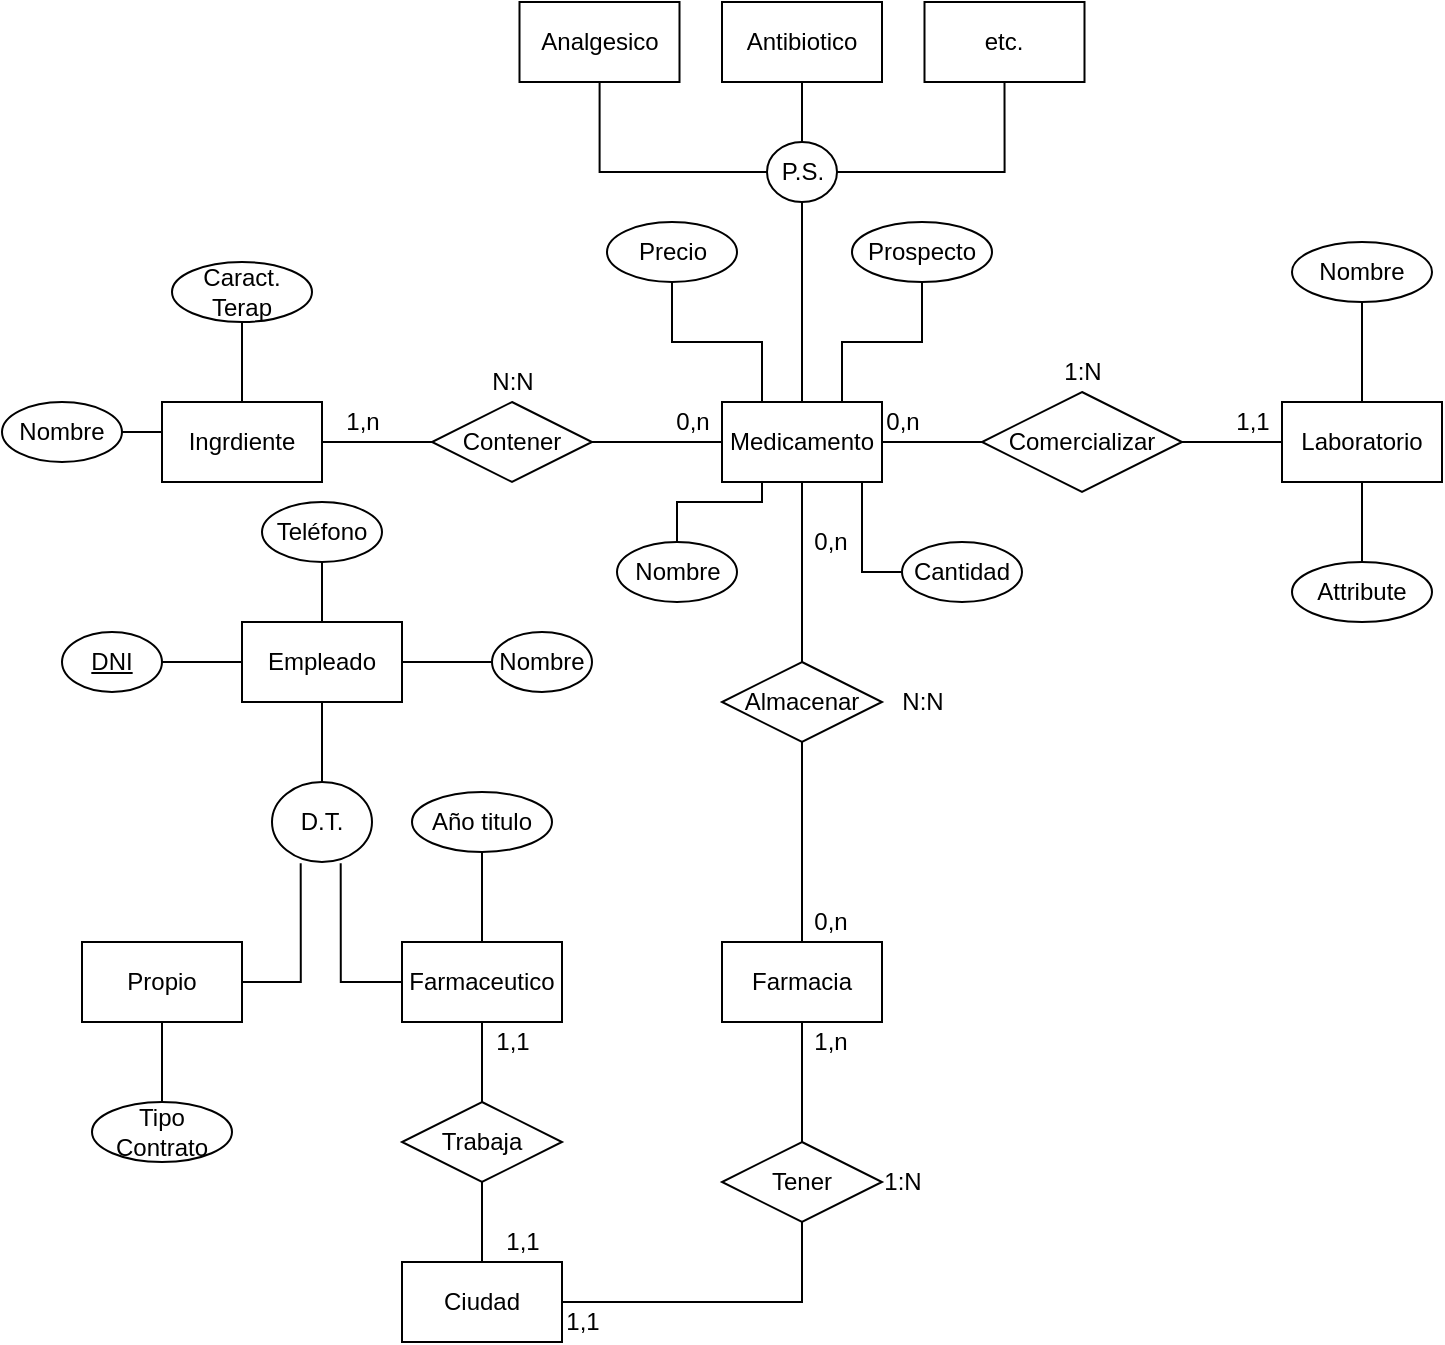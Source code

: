 <mxfile version="15.8.4" type="device"><diagram id="ZeA1U_tSoGq-x0ukpRqe" name="Página-1"><mxGraphModel dx="650" dy="514" grid="1" gridSize="10" guides="1" tooltips="1" connect="1" arrows="1" fold="1" page="1" pageScale="1" pageWidth="827" pageHeight="1169" math="0" shadow="0"><root><mxCell id="0"/><mxCell id="1" parent="0"/><mxCell id="0Kbhs-o6xPk6voCRrEeo-1" value="Empleado" style="rounded=0;whiteSpace=wrap;html=1;" vertex="1" parent="1"><mxGeometry x="120" y="310" width="80" height="40" as="geometry"/></mxCell><mxCell id="0Kbhs-o6xPk6voCRrEeo-3" value="" style="edgeStyle=orthogonalEdgeStyle;rounded=0;orthogonalLoop=1;jettySize=auto;html=1;endArrow=none;endFill=0;" edge="1" parent="1" source="0Kbhs-o6xPk6voCRrEeo-2" target="0Kbhs-o6xPk6voCRrEeo-1"><mxGeometry relative="1" as="geometry"/></mxCell><mxCell id="0Kbhs-o6xPk6voCRrEeo-2" value="D.T." style="ellipse;whiteSpace=wrap;html=1;" vertex="1" parent="1"><mxGeometry x="135" y="390" width="50" height="40" as="geometry"/></mxCell><mxCell id="0Kbhs-o6xPk6voCRrEeo-7" style="edgeStyle=orthogonalEdgeStyle;rounded=0;orthogonalLoop=1;jettySize=auto;html=1;entryX=0.687;entryY=1.017;entryDx=0;entryDy=0;entryPerimeter=0;endArrow=none;endFill=0;" edge="1" parent="1" source="0Kbhs-o6xPk6voCRrEeo-4" target="0Kbhs-o6xPk6voCRrEeo-2"><mxGeometry relative="1" as="geometry"/></mxCell><mxCell id="0Kbhs-o6xPk6voCRrEeo-4" value="Farmaceutico" style="whiteSpace=wrap;html=1;align=center;" vertex="1" parent="1"><mxGeometry x="200" y="470" width="80" height="40" as="geometry"/></mxCell><mxCell id="0Kbhs-o6xPk6voCRrEeo-6" style="edgeStyle=orthogonalEdgeStyle;rounded=0;orthogonalLoop=1;jettySize=auto;html=1;entryX=0.287;entryY=1.017;entryDx=0;entryDy=0;entryPerimeter=0;endArrow=none;endFill=0;" edge="1" parent="1" source="0Kbhs-o6xPk6voCRrEeo-5" target="0Kbhs-o6xPk6voCRrEeo-2"><mxGeometry relative="1" as="geometry"/></mxCell><mxCell id="0Kbhs-o6xPk6voCRrEeo-5" value="Propio" style="whiteSpace=wrap;html=1;align=center;" vertex="1" parent="1"><mxGeometry x="40" y="470" width="80" height="40" as="geometry"/></mxCell><mxCell id="0Kbhs-o6xPk6voCRrEeo-20" style="edgeStyle=orthogonalEdgeStyle;rounded=0;orthogonalLoop=1;jettySize=auto;html=1;endArrow=none;endFill=0;entryX=0.5;entryY=1;entryDx=0;entryDy=0;" edge="1" parent="1" source="0Kbhs-o6xPk6voCRrEeo-9" target="0Kbhs-o6xPk6voCRrEeo-18"><mxGeometry relative="1" as="geometry"><mxPoint x="410" y="540" as="targetPoint"/></mxGeometry></mxCell><mxCell id="0Kbhs-o6xPk6voCRrEeo-9" value="Ciudad" style="rounded=0;whiteSpace=wrap;html=1;" vertex="1" parent="1"><mxGeometry x="200" y="630" width="80" height="40" as="geometry"/></mxCell><mxCell id="0Kbhs-o6xPk6voCRrEeo-12" value="" style="edgeStyle=orthogonalEdgeStyle;rounded=0;orthogonalLoop=1;jettySize=auto;html=1;endArrow=none;endFill=0;" edge="1" parent="1" source="0Kbhs-o6xPk6voCRrEeo-10" target="0Kbhs-o6xPk6voCRrEeo-9"><mxGeometry relative="1" as="geometry"/></mxCell><mxCell id="0Kbhs-o6xPk6voCRrEeo-14" value="" style="edgeStyle=orthogonalEdgeStyle;rounded=0;orthogonalLoop=1;jettySize=auto;html=1;endArrow=none;endFill=0;" edge="1" parent="1" source="0Kbhs-o6xPk6voCRrEeo-10" target="0Kbhs-o6xPk6voCRrEeo-4"><mxGeometry relative="1" as="geometry"/></mxCell><mxCell id="0Kbhs-o6xPk6voCRrEeo-10" value="Trabaja" style="rhombus;whiteSpace=wrap;html=1;" vertex="1" parent="1"><mxGeometry x="200" y="550" width="80" height="40" as="geometry"/></mxCell><mxCell id="0Kbhs-o6xPk6voCRrEeo-21" value="" style="edgeStyle=orthogonalEdgeStyle;rounded=0;orthogonalLoop=1;jettySize=auto;html=1;endArrow=none;endFill=0;" edge="1" parent="1" source="0Kbhs-o6xPk6voCRrEeo-18" target="0Kbhs-o6xPk6voCRrEeo-19"><mxGeometry relative="1" as="geometry"/></mxCell><mxCell id="0Kbhs-o6xPk6voCRrEeo-18" value="Tener" style="rhombus;whiteSpace=wrap;html=1;" vertex="1" parent="1"><mxGeometry x="360" y="570" width="80" height="40" as="geometry"/></mxCell><mxCell id="0Kbhs-o6xPk6voCRrEeo-19" value="Farmacia" style="rounded=0;whiteSpace=wrap;html=1;" vertex="1" parent="1"><mxGeometry x="360" y="470" width="80" height="40" as="geometry"/></mxCell><mxCell id="0Kbhs-o6xPk6voCRrEeo-22" value="1,n" style="text;html=1;align=center;verticalAlign=middle;resizable=0;points=[];autosize=1;strokeColor=none;fillColor=none;" vertex="1" parent="1"><mxGeometry x="399" y="510" width="30" height="20" as="geometry"/></mxCell><mxCell id="0Kbhs-o6xPk6voCRrEeo-23" value="1,1" style="text;html=1;align=center;verticalAlign=middle;resizable=0;points=[];autosize=1;strokeColor=none;fillColor=none;" vertex="1" parent="1"><mxGeometry x="275" y="650" width="30" height="20" as="geometry"/></mxCell><mxCell id="0Kbhs-o6xPk6voCRrEeo-24" value="1,1" style="text;html=1;align=center;verticalAlign=middle;resizable=0;points=[];autosize=1;strokeColor=none;fillColor=none;" vertex="1" parent="1"><mxGeometry x="245" y="610" width="30" height="20" as="geometry"/></mxCell><mxCell id="0Kbhs-o6xPk6voCRrEeo-25" value="1,1" style="text;html=1;align=center;verticalAlign=middle;resizable=0;points=[];autosize=1;strokeColor=none;fillColor=none;" vertex="1" parent="1"><mxGeometry x="240" y="510" width="30" height="20" as="geometry"/></mxCell><mxCell id="0Kbhs-o6xPk6voCRrEeo-28" value="" style="edgeStyle=orthogonalEdgeStyle;rounded=0;orthogonalLoop=1;jettySize=auto;html=1;endArrow=none;endFill=0;" edge="1" parent="1" source="0Kbhs-o6xPk6voCRrEeo-26" target="0Kbhs-o6xPk6voCRrEeo-27"><mxGeometry relative="1" as="geometry"/></mxCell><mxCell id="0Kbhs-o6xPk6voCRrEeo-29" value="" style="edgeStyle=orthogonalEdgeStyle;rounded=0;orthogonalLoop=1;jettySize=auto;html=1;endArrow=none;endFill=0;" edge="1" parent="1" source="0Kbhs-o6xPk6voCRrEeo-26"><mxGeometry relative="1" as="geometry"><mxPoint x="400" y="470" as="targetPoint"/></mxGeometry></mxCell><mxCell id="0Kbhs-o6xPk6voCRrEeo-26" value="Almacenar" style="rhombus;whiteSpace=wrap;html=1;" vertex="1" parent="1"><mxGeometry x="360" y="330" width="80" height="40" as="geometry"/></mxCell><mxCell id="0Kbhs-o6xPk6voCRrEeo-44" value="" style="edgeStyle=orthogonalEdgeStyle;rounded=0;orthogonalLoop=1;jettySize=auto;html=1;endArrow=none;endFill=0;" edge="1" parent="1" source="0Kbhs-o6xPk6voCRrEeo-27" target="0Kbhs-o6xPk6voCRrEeo-43"><mxGeometry relative="1" as="geometry"/></mxCell><mxCell id="0Kbhs-o6xPk6voCRrEeo-27" value="Medicamento" style="rounded=0;whiteSpace=wrap;html=1;" vertex="1" parent="1"><mxGeometry x="360" y="200" width="80" height="40" as="geometry"/></mxCell><mxCell id="0Kbhs-o6xPk6voCRrEeo-31" style="edgeStyle=orthogonalEdgeStyle;rounded=0;orthogonalLoop=1;jettySize=auto;html=1;entryX=0.25;entryY=0;entryDx=0;entryDy=0;endArrow=none;endFill=0;exitX=0.5;exitY=1;exitDx=0;exitDy=0;" edge="1" parent="1" source="0Kbhs-o6xPk6voCRrEeo-30" target="0Kbhs-o6xPk6voCRrEeo-27"><mxGeometry relative="1" as="geometry"/></mxCell><mxCell id="0Kbhs-o6xPk6voCRrEeo-30" value="Precio" style="ellipse;whiteSpace=wrap;html=1;align=center;" vertex="1" parent="1"><mxGeometry x="302.5" y="110" width="65" height="30" as="geometry"/></mxCell><mxCell id="0Kbhs-o6xPk6voCRrEeo-32" value="0,n" style="text;html=1;align=center;verticalAlign=middle;resizable=0;points=[];autosize=1;strokeColor=none;fillColor=none;" vertex="1" parent="1"><mxGeometry x="399" y="260" width="30" height="20" as="geometry"/></mxCell><mxCell id="0Kbhs-o6xPk6voCRrEeo-33" value="0,n" style="text;html=1;align=center;verticalAlign=middle;resizable=0;points=[];autosize=1;strokeColor=none;fillColor=none;" vertex="1" parent="1"><mxGeometry x="399" y="450" width="30" height="20" as="geometry"/></mxCell><mxCell id="0Kbhs-o6xPk6voCRrEeo-34" value="Laboratorio" style="rounded=0;whiteSpace=wrap;html=1;" vertex="1" parent="1"><mxGeometry x="640" y="200" width="80" height="40" as="geometry"/></mxCell><mxCell id="0Kbhs-o6xPk6voCRrEeo-36" value="" style="edgeStyle=orthogonalEdgeStyle;rounded=0;orthogonalLoop=1;jettySize=auto;html=1;endArrow=none;endFill=0;" edge="1" parent="1" source="0Kbhs-o6xPk6voCRrEeo-35" target="0Kbhs-o6xPk6voCRrEeo-34"><mxGeometry relative="1" as="geometry"/></mxCell><mxCell id="0Kbhs-o6xPk6voCRrEeo-37" value="" style="edgeStyle=orthogonalEdgeStyle;rounded=0;orthogonalLoop=1;jettySize=auto;html=1;endArrow=none;endFill=0;entryX=1;entryY=0.5;entryDx=0;entryDy=0;" edge="1" parent="1" source="0Kbhs-o6xPk6voCRrEeo-35" target="0Kbhs-o6xPk6voCRrEeo-27"><mxGeometry relative="1" as="geometry"/></mxCell><mxCell id="0Kbhs-o6xPk6voCRrEeo-35" value="Comercializar" style="rhombus;whiteSpace=wrap;html=1;" vertex="1" parent="1"><mxGeometry x="490" y="195" width="100" height="50" as="geometry"/></mxCell><mxCell id="0Kbhs-o6xPk6voCRrEeo-38" value="0,n" style="text;html=1;align=center;verticalAlign=middle;resizable=0;points=[];autosize=1;strokeColor=none;fillColor=none;" vertex="1" parent="1"><mxGeometry x="435" y="200" width="30" height="20" as="geometry"/></mxCell><mxCell id="0Kbhs-o6xPk6voCRrEeo-39" value="1,1" style="text;html=1;align=center;verticalAlign=middle;resizable=0;points=[];autosize=1;strokeColor=none;fillColor=none;" vertex="1" parent="1"><mxGeometry x="610" y="200" width="30" height="20" as="geometry"/></mxCell><mxCell id="0Kbhs-o6xPk6voCRrEeo-40" value="1:N" style="text;html=1;align=center;verticalAlign=middle;resizable=0;points=[];autosize=1;strokeColor=none;fillColor=none;" vertex="1" parent="1"><mxGeometry x="525" y="175" width="30" height="20" as="geometry"/></mxCell><mxCell id="0Kbhs-o6xPk6voCRrEeo-41" value="N:N" style="text;html=1;align=center;verticalAlign=middle;resizable=0;points=[];autosize=1;strokeColor=none;fillColor=none;" vertex="1" parent="1"><mxGeometry x="440" y="340" width="40" height="20" as="geometry"/></mxCell><mxCell id="0Kbhs-o6xPk6voCRrEeo-42" value="1:N" style="text;html=1;align=center;verticalAlign=middle;resizable=0;points=[];autosize=1;strokeColor=none;fillColor=none;" vertex="1" parent="1"><mxGeometry x="435" y="580" width="30" height="20" as="geometry"/></mxCell><mxCell id="0Kbhs-o6xPk6voCRrEeo-43" value="P.S." style="ellipse;whiteSpace=wrap;html=1;" vertex="1" parent="1"><mxGeometry x="382.5" y="70" width="35" height="30" as="geometry"/></mxCell><mxCell id="0Kbhs-o6xPk6voCRrEeo-52" style="edgeStyle=orthogonalEdgeStyle;rounded=0;orthogonalLoop=1;jettySize=auto;html=1;entryX=0;entryY=0.5;entryDx=0;entryDy=0;endArrow=none;endFill=0;" edge="1" parent="1" source="0Kbhs-o6xPk6voCRrEeo-47" target="0Kbhs-o6xPk6voCRrEeo-43"><mxGeometry relative="1" as="geometry"><Array as="points"><mxPoint x="299" y="85"/></Array></mxGeometry></mxCell><mxCell id="0Kbhs-o6xPk6voCRrEeo-47" value="Analgesico" style="whiteSpace=wrap;html=1;align=center;" vertex="1" parent="1"><mxGeometry x="258.75" width="80" height="40" as="geometry"/></mxCell><mxCell id="0Kbhs-o6xPk6voCRrEeo-51" value="" style="edgeStyle=orthogonalEdgeStyle;rounded=0;orthogonalLoop=1;jettySize=auto;html=1;endArrow=none;endFill=0;" edge="1" parent="1" source="0Kbhs-o6xPk6voCRrEeo-48" target="0Kbhs-o6xPk6voCRrEeo-43"><mxGeometry relative="1" as="geometry"/></mxCell><mxCell id="0Kbhs-o6xPk6voCRrEeo-48" value="Antibiotico" style="whiteSpace=wrap;html=1;align=center;" vertex="1" parent="1"><mxGeometry x="360" width="80" height="40" as="geometry"/></mxCell><mxCell id="0Kbhs-o6xPk6voCRrEeo-50" style="edgeStyle=orthogonalEdgeStyle;rounded=0;orthogonalLoop=1;jettySize=auto;html=1;entryX=1;entryY=0.5;entryDx=0;entryDy=0;endArrow=none;endFill=0;exitX=0.5;exitY=1;exitDx=0;exitDy=0;" edge="1" parent="1" source="0Kbhs-o6xPk6voCRrEeo-49" target="0Kbhs-o6xPk6voCRrEeo-43"><mxGeometry relative="1" as="geometry"/></mxCell><mxCell id="0Kbhs-o6xPk6voCRrEeo-49" value="etc." style="whiteSpace=wrap;html=1;align=center;" vertex="1" parent="1"><mxGeometry x="461.25" width="80" height="40" as="geometry"/></mxCell><mxCell id="0Kbhs-o6xPk6voCRrEeo-53" value="Ingrdiente" style="whiteSpace=wrap;html=1;" vertex="1" parent="1"><mxGeometry x="80" y="200" width="80" height="40" as="geometry"/></mxCell><mxCell id="0Kbhs-o6xPk6voCRrEeo-56" style="edgeStyle=orthogonalEdgeStyle;rounded=0;orthogonalLoop=1;jettySize=auto;html=1;endArrow=none;endFill=0;" edge="1" parent="1" source="0Kbhs-o6xPk6voCRrEeo-54"><mxGeometry relative="1" as="geometry"><mxPoint x="360" y="220" as="targetPoint"/></mxGeometry></mxCell><mxCell id="0Kbhs-o6xPk6voCRrEeo-57" style="edgeStyle=orthogonalEdgeStyle;rounded=0;orthogonalLoop=1;jettySize=auto;html=1;entryX=1;entryY=0.5;entryDx=0;entryDy=0;endArrow=none;endFill=0;" edge="1" parent="1" source="0Kbhs-o6xPk6voCRrEeo-54" target="0Kbhs-o6xPk6voCRrEeo-53"><mxGeometry relative="1" as="geometry"/></mxCell><mxCell id="0Kbhs-o6xPk6voCRrEeo-54" value="Contener" style="rhombus;whiteSpace=wrap;html=1;" vertex="1" parent="1"><mxGeometry x="215" y="200" width="80" height="40" as="geometry"/></mxCell><mxCell id="0Kbhs-o6xPk6voCRrEeo-60" value="1,n" style="text;html=1;align=center;verticalAlign=middle;resizable=0;points=[];autosize=1;strokeColor=none;fillColor=none;" vertex="1" parent="1"><mxGeometry x="165" y="200" width="30" height="20" as="geometry"/></mxCell><mxCell id="0Kbhs-o6xPk6voCRrEeo-61" value="0,n" style="text;html=1;align=center;verticalAlign=middle;resizable=0;points=[];autosize=1;strokeColor=none;fillColor=none;" vertex="1" parent="1"><mxGeometry x="330" y="200" width="30" height="20" as="geometry"/></mxCell><mxCell id="0Kbhs-o6xPk6voCRrEeo-62" value="N:N" style="text;html=1;align=center;verticalAlign=middle;resizable=0;points=[];autosize=1;strokeColor=none;fillColor=none;" vertex="1" parent="1"><mxGeometry x="235" y="180" width="40" height="20" as="geometry"/></mxCell><mxCell id="0Kbhs-o6xPk6voCRrEeo-65" style="edgeStyle=orthogonalEdgeStyle;rounded=0;orthogonalLoop=1;jettySize=auto;html=1;entryX=0.25;entryY=1;entryDx=0;entryDy=0;endArrow=none;endFill=0;" edge="1" parent="1" source="0Kbhs-o6xPk6voCRrEeo-64" target="0Kbhs-o6xPk6voCRrEeo-27"><mxGeometry relative="1" as="geometry"/></mxCell><mxCell id="0Kbhs-o6xPk6voCRrEeo-64" value="Nombre" style="ellipse;whiteSpace=wrap;html=1;align=center;" vertex="1" parent="1"><mxGeometry x="307.5" y="270" width="60" height="30" as="geometry"/></mxCell><mxCell id="0Kbhs-o6xPk6voCRrEeo-67" style="edgeStyle=orthogonalEdgeStyle;rounded=0;orthogonalLoop=1;jettySize=auto;html=1;entryX=0.75;entryY=0;entryDx=0;entryDy=0;endArrow=none;endFill=0;" edge="1" parent="1" source="0Kbhs-o6xPk6voCRrEeo-66" target="0Kbhs-o6xPk6voCRrEeo-27"><mxGeometry relative="1" as="geometry"/></mxCell><mxCell id="0Kbhs-o6xPk6voCRrEeo-66" value="Prospecto" style="ellipse;whiteSpace=wrap;html=1;align=center;" vertex="1" parent="1"><mxGeometry x="425" y="110" width="70" height="30" as="geometry"/></mxCell><mxCell id="0Kbhs-o6xPk6voCRrEeo-69" style="edgeStyle=orthogonalEdgeStyle;rounded=0;orthogonalLoop=1;jettySize=auto;html=1;endArrow=none;endFill=0;" edge="1" parent="1" source="0Kbhs-o6xPk6voCRrEeo-68"><mxGeometry relative="1" as="geometry"><mxPoint x="430" y="240" as="targetPoint"/><Array as="points"><mxPoint x="430" y="285"/><mxPoint x="430" y="240"/><mxPoint x="414" y="240"/></Array></mxGeometry></mxCell><mxCell id="0Kbhs-o6xPk6voCRrEeo-68" value="Cantidad" style="ellipse;whiteSpace=wrap;html=1;align=center;" vertex="1" parent="1"><mxGeometry x="450" y="270" width="60" height="30" as="geometry"/></mxCell><mxCell id="0Kbhs-o6xPk6voCRrEeo-71" value="" style="edgeStyle=orthogonalEdgeStyle;rounded=0;orthogonalLoop=1;jettySize=auto;html=1;endArrow=none;endFill=0;" edge="1" parent="1" source="0Kbhs-o6xPk6voCRrEeo-70" target="0Kbhs-o6xPk6voCRrEeo-1"><mxGeometry relative="1" as="geometry"/></mxCell><mxCell id="0Kbhs-o6xPk6voCRrEeo-70" value="Nombre" style="ellipse;whiteSpace=wrap;html=1;align=center;" vertex="1" parent="1"><mxGeometry x="245" y="315" width="50" height="30" as="geometry"/></mxCell><mxCell id="0Kbhs-o6xPk6voCRrEeo-73" value="" style="edgeStyle=orthogonalEdgeStyle;rounded=0;orthogonalLoop=1;jettySize=auto;html=1;endArrow=none;endFill=0;" edge="1" parent="1" source="0Kbhs-o6xPk6voCRrEeo-72" target="0Kbhs-o6xPk6voCRrEeo-1"><mxGeometry relative="1" as="geometry"/></mxCell><mxCell id="0Kbhs-o6xPk6voCRrEeo-72" value="DNI" style="ellipse;whiteSpace=wrap;html=1;align=center;fontStyle=4;" vertex="1" parent="1"><mxGeometry x="30" y="315" width="50" height="30" as="geometry"/></mxCell><mxCell id="0Kbhs-o6xPk6voCRrEeo-75" style="edgeStyle=orthogonalEdgeStyle;rounded=0;orthogonalLoop=1;jettySize=auto;html=1;endArrow=none;endFill=0;entryX=0.5;entryY=0;entryDx=0;entryDy=0;" edge="1" parent="1" source="0Kbhs-o6xPk6voCRrEeo-74" target="0Kbhs-o6xPk6voCRrEeo-1"><mxGeometry relative="1" as="geometry"><mxPoint x="220" y="400.0" as="targetPoint"/></mxGeometry></mxCell><mxCell id="0Kbhs-o6xPk6voCRrEeo-74" value="Teléfono" style="ellipse;whiteSpace=wrap;html=1;align=center;" vertex="1" parent="1"><mxGeometry x="130" y="250" width="60" height="30" as="geometry"/></mxCell><mxCell id="0Kbhs-o6xPk6voCRrEeo-77" value="" style="edgeStyle=orthogonalEdgeStyle;rounded=0;orthogonalLoop=1;jettySize=auto;html=1;endArrow=none;endFill=0;entryX=0.5;entryY=0;entryDx=0;entryDy=0;" edge="1" parent="1" source="0Kbhs-o6xPk6voCRrEeo-76" target="0Kbhs-o6xPk6voCRrEeo-4"><mxGeometry relative="1" as="geometry"><mxPoint x="270" y="450" as="targetPoint"/></mxGeometry></mxCell><mxCell id="0Kbhs-o6xPk6voCRrEeo-76" value="Año titulo" style="ellipse;whiteSpace=wrap;html=1;align=center;" vertex="1" parent="1"><mxGeometry x="205" y="395" width="70" height="30" as="geometry"/></mxCell><mxCell id="0Kbhs-o6xPk6voCRrEeo-87" value="" style="edgeStyle=orthogonalEdgeStyle;rounded=0;orthogonalLoop=1;jettySize=auto;html=1;endArrow=none;endFill=0;" edge="1" parent="1" source="0Kbhs-o6xPk6voCRrEeo-86" target="0Kbhs-o6xPk6voCRrEeo-5"><mxGeometry relative="1" as="geometry"/></mxCell><mxCell id="0Kbhs-o6xPk6voCRrEeo-86" value="Tipo Contrato" style="ellipse;whiteSpace=wrap;html=1;align=center;" vertex="1" parent="1"><mxGeometry x="45" y="550" width="70" height="30" as="geometry"/></mxCell><mxCell id="0Kbhs-o6xPk6voCRrEeo-90" style="edgeStyle=orthogonalEdgeStyle;rounded=0;orthogonalLoop=1;jettySize=auto;html=1;entryX=0;entryY=0.25;entryDx=0;entryDy=0;endArrow=none;endFill=0;" edge="1" parent="1" source="0Kbhs-o6xPk6voCRrEeo-88" target="0Kbhs-o6xPk6voCRrEeo-53"><mxGeometry relative="1" as="geometry"/></mxCell><mxCell id="0Kbhs-o6xPk6voCRrEeo-88" value="Nombre" style="ellipse;whiteSpace=wrap;html=1;align=center;" vertex="1" parent="1"><mxGeometry y="200" width="60" height="30" as="geometry"/></mxCell><mxCell id="0Kbhs-o6xPk6voCRrEeo-93" style="edgeStyle=orthogonalEdgeStyle;rounded=0;orthogonalLoop=1;jettySize=auto;html=1;entryX=0.5;entryY=0;entryDx=0;entryDy=0;endArrow=none;endFill=0;" edge="1" parent="1" source="0Kbhs-o6xPk6voCRrEeo-91" target="0Kbhs-o6xPk6voCRrEeo-53"><mxGeometry relative="1" as="geometry"/></mxCell><mxCell id="0Kbhs-o6xPk6voCRrEeo-91" value="Caract. Terap" style="ellipse;whiteSpace=wrap;html=1;align=center;" vertex="1" parent="1"><mxGeometry x="85" y="130" width="70" height="30" as="geometry"/></mxCell><mxCell id="0Kbhs-o6xPk6voCRrEeo-96" value="" style="edgeStyle=orthogonalEdgeStyle;rounded=0;orthogonalLoop=1;jettySize=auto;html=1;endArrow=none;endFill=0;" edge="1" parent="1" source="0Kbhs-o6xPk6voCRrEeo-94" target="0Kbhs-o6xPk6voCRrEeo-34"><mxGeometry relative="1" as="geometry"/></mxCell><mxCell id="0Kbhs-o6xPk6voCRrEeo-94" value="Attribute" style="ellipse;whiteSpace=wrap;html=1;align=center;" vertex="1" parent="1"><mxGeometry x="645" y="280" width="70" height="30" as="geometry"/></mxCell><mxCell id="0Kbhs-o6xPk6voCRrEeo-97" value="" style="edgeStyle=orthogonalEdgeStyle;rounded=0;orthogonalLoop=1;jettySize=auto;html=1;endArrow=none;endFill=0;" edge="1" parent="1" source="0Kbhs-o6xPk6voCRrEeo-95" target="0Kbhs-o6xPk6voCRrEeo-34"><mxGeometry relative="1" as="geometry"/></mxCell><mxCell id="0Kbhs-o6xPk6voCRrEeo-95" value="Nombre" style="ellipse;whiteSpace=wrap;html=1;align=center;" vertex="1" parent="1"><mxGeometry x="645" y="120" width="70" height="30" as="geometry"/></mxCell></root></mxGraphModel></diagram></mxfile>